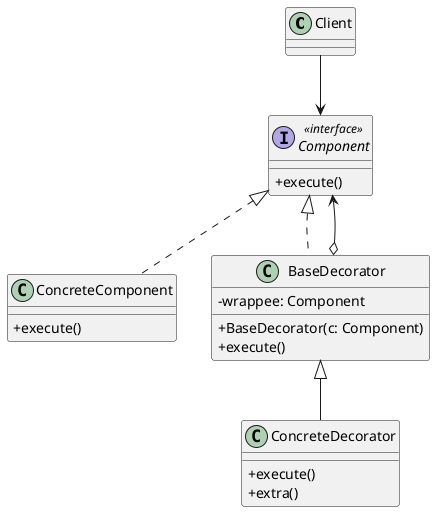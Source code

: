 @startuml Decorator Structure
skinparam ClassAttributeIconSize 0

class Client

interface Component <<interface>> {
  + execute()
}

class ConcreteComponent implements Component {
  + execute()
}

class BaseDecorator implements Component {
  - wrappee: Component
  + BaseDecorator(c: Component)
  + execute()
}

BaseDecorator o--> Component

class ConcreteDecorator extends BaseDecorator {
  + execute()
  + extra()
}

Client --> Component


@enduml